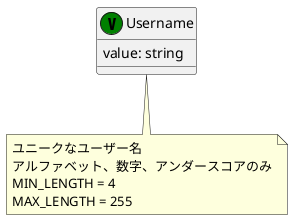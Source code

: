 @startuml Username

class "Username" as Username << (V, green) >> {
    value: string
}

note bottom of Username
    ユニークなユーザー名
    アルファベット、数字、アンダースコアのみ
    MIN_LENGTH = 4
    MAX_LENGTH = 255
end note

@enduml
